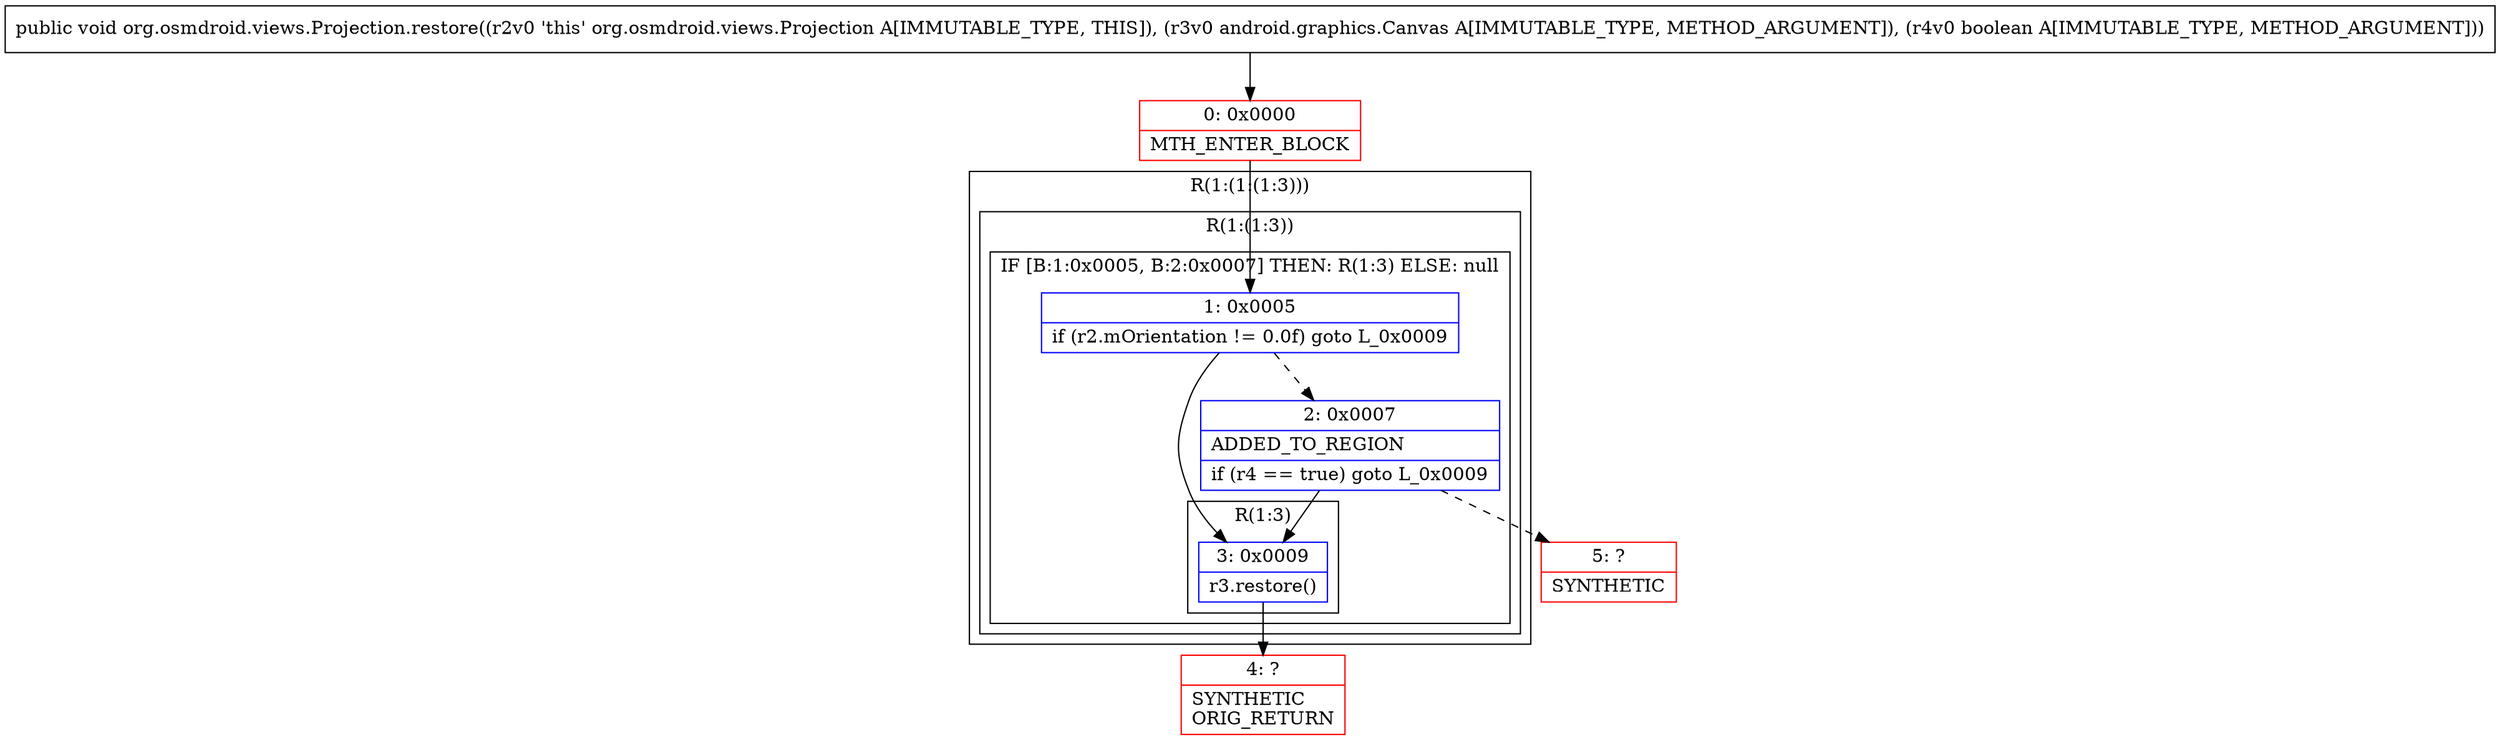 digraph "CFG fororg.osmdroid.views.Projection.restore(Landroid\/graphics\/Canvas;Z)V" {
subgraph cluster_Region_366117545 {
label = "R(1:(1:(1:3)))";
node [shape=record,color=blue];
subgraph cluster_Region_1775639810 {
label = "R(1:(1:3))";
node [shape=record,color=blue];
subgraph cluster_IfRegion_2140481839 {
label = "IF [B:1:0x0005, B:2:0x0007] THEN: R(1:3) ELSE: null";
node [shape=record,color=blue];
Node_1 [shape=record,label="{1\:\ 0x0005|if (r2.mOrientation != 0.0f) goto L_0x0009\l}"];
Node_2 [shape=record,label="{2\:\ 0x0007|ADDED_TO_REGION\l|if (r4 == true) goto L_0x0009\l}"];
subgraph cluster_Region_681254391 {
label = "R(1:3)";
node [shape=record,color=blue];
Node_3 [shape=record,label="{3\:\ 0x0009|r3.restore()\l}"];
}
}
}
}
Node_0 [shape=record,color=red,label="{0\:\ 0x0000|MTH_ENTER_BLOCK\l}"];
Node_4 [shape=record,color=red,label="{4\:\ ?|SYNTHETIC\lORIG_RETURN\l}"];
Node_5 [shape=record,color=red,label="{5\:\ ?|SYNTHETIC\l}"];
MethodNode[shape=record,label="{public void org.osmdroid.views.Projection.restore((r2v0 'this' org.osmdroid.views.Projection A[IMMUTABLE_TYPE, THIS]), (r3v0 android.graphics.Canvas A[IMMUTABLE_TYPE, METHOD_ARGUMENT]), (r4v0 boolean A[IMMUTABLE_TYPE, METHOD_ARGUMENT])) }"];
MethodNode -> Node_0;
Node_1 -> Node_2[style=dashed];
Node_1 -> Node_3;
Node_2 -> Node_3;
Node_2 -> Node_5[style=dashed];
Node_3 -> Node_4;
Node_0 -> Node_1;
}

